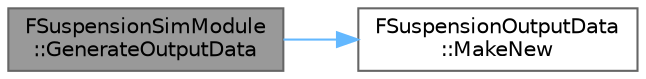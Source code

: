 digraph "FSuspensionSimModule::GenerateOutputData"
{
 // INTERACTIVE_SVG=YES
 // LATEX_PDF_SIZE
  bgcolor="transparent";
  edge [fontname=Helvetica,fontsize=10,labelfontname=Helvetica,labelfontsize=10];
  node [fontname=Helvetica,fontsize=10,shape=box,height=0.2,width=0.4];
  rankdir="LR";
  Node1 [id="Node000001",label="FSuspensionSimModule\l::GenerateOutputData",height=0.2,width=0.4,color="gray40", fillcolor="grey60", style="filled", fontcolor="black",tooltip=" "];
  Node1 -> Node2 [id="edge1_Node000001_Node000002",color="steelblue1",style="solid",tooltip=" "];
  Node2 [id="Node000002",label="FSuspensionOutputData\l::MakeNew",height=0.2,width=0.4,color="grey40", fillcolor="white", style="filled",URL="$d5/d9f/structFSuspensionOutputData.html#a01579986fcd9b40a0f1d32ca03cd3f4e",tooltip=" "];
}

